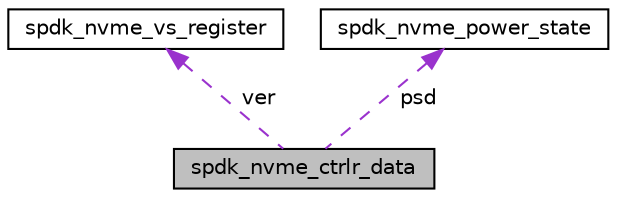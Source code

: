 digraph "spdk_nvme_ctrlr_data"
{
  edge [fontname="Helvetica",fontsize="10",labelfontname="Helvetica",labelfontsize="10"];
  node [fontname="Helvetica",fontsize="10",shape=record];
  Node1 [label="spdk_nvme_ctrlr_data",height=0.2,width=0.4,color="black", fillcolor="grey75", style="filled", fontcolor="black"];
  Node2 -> Node1 [dir="back",color="darkorchid3",fontsize="10",style="dashed",label=" ver" ,fontname="Helvetica"];
  Node2 [label="spdk_nvme_vs_register",height=0.2,width=0.4,color="black", fillcolor="white", style="filled",URL="$unionspdk__nvme__vs__register.html"];
  Node3 -> Node1 [dir="back",color="darkorchid3",fontsize="10",style="dashed",label=" psd" ,fontname="Helvetica"];
  Node3 [label="spdk_nvme_power_state",height=0.2,width=0.4,color="black", fillcolor="white", style="filled",URL="$structspdk__nvme__power__state.html"];
}
